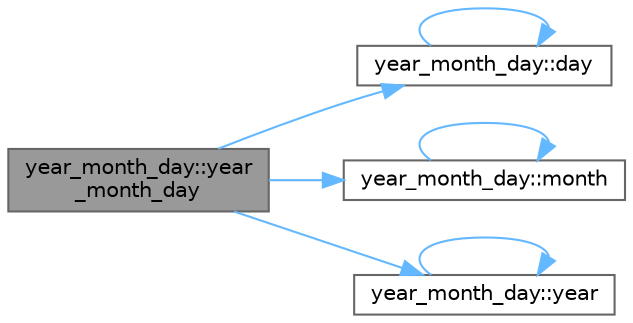 digraph "year_month_day::year_month_day"
{
 // LATEX_PDF_SIZE
  bgcolor="transparent";
  edge [fontname=Helvetica,fontsize=10,labelfontname=Helvetica,labelfontsize=10];
  node [fontname=Helvetica,fontsize=10,shape=box,height=0.2,width=0.4];
  rankdir="LR";
  Node1 [id="Node000001",label="year_month_day::year\l_month_day",height=0.2,width=0.4,color="gray40", fillcolor="grey60", style="filled", fontcolor="black",tooltip=" "];
  Node1 -> Node2 [id="edge1_Node000001_Node000002",color="steelblue1",style="solid",tooltip=" "];
  Node2 [id="Node000002",label="year_month_day::day",height=0.2,width=0.4,color="grey40", fillcolor="white", style="filled",URL="$classyear__month__day.html#ad3f8dccbf82030b348aadc972c12075a",tooltip=" "];
  Node2 -> Node2 [id="edge2_Node000002_Node000002",color="steelblue1",style="solid",tooltip=" "];
  Node1 -> Node3 [id="edge3_Node000001_Node000003",color="steelblue1",style="solid",tooltip=" "];
  Node3 [id="Node000003",label="year_month_day::month",height=0.2,width=0.4,color="grey40", fillcolor="white", style="filled",URL="$classyear__month__day.html#a7f344d42072790c1f270e44c03b56e1b",tooltip=" "];
  Node3 -> Node3 [id="edge4_Node000003_Node000003",color="steelblue1",style="solid",tooltip=" "];
  Node1 -> Node4 [id="edge5_Node000001_Node000004",color="steelblue1",style="solid",tooltip=" "];
  Node4 [id="Node000004",label="year_month_day::year",height=0.2,width=0.4,color="grey40", fillcolor="white", style="filled",URL="$classyear__month__day.html#a22bc03dfe80fc008d9e92593f0af2d71",tooltip=" "];
  Node4 -> Node4 [id="edge6_Node000004_Node000004",color="steelblue1",style="solid",tooltip=" "];
}

